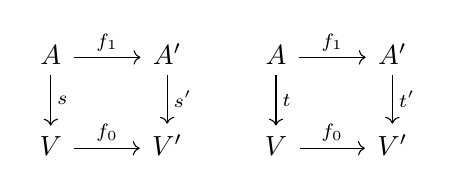             \begin{tikzcd}
                    A\arrow[r,"f_1"]\arrow[d,"s"] &A'\arrow[d,"s'"]\\
                    V\arrow[r,"f_0"]&V'
            \end{tikzcd}\quad \quad
            \begin{tikzcd}
                    A\arrow[r,"f_1"]\arrow[d,"t"] &A'\arrow[d,"t'"]\\
                    V\arrow[r,"f_0"]&V'
            \end{tikzcd}